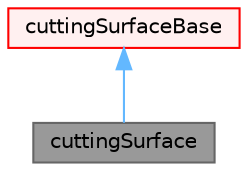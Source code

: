 digraph "cuttingSurface"
{
 // LATEX_PDF_SIZE
  bgcolor="transparent";
  edge [fontname=Helvetica,fontsize=10,labelfontname=Helvetica,labelfontsize=10];
  node [fontname=Helvetica,fontsize=10,shape=box,height=0.2,width=0.4];
  Node1 [id="Node000001",label="cuttingSurface",height=0.2,width=0.4,color="gray40", fillcolor="grey60", style="filled", fontcolor="black",tooltip="Constructs a cutting surface through a mesh."];
  Node2 -> Node1 [id="edge1_Node000001_Node000002",dir="back",color="steelblue1",style="solid",tooltip=" "];
  Node2 [id="Node000002",label="cuttingSurfaceBase",height=0.2,width=0.4,color="red", fillcolor="#FFF0F0", style="filled",URL="$classFoam_1_1cuttingSurfaceBase.html",tooltip="Base for creating a MeshedSurface by performing some type of cell cutting/intersection."];
}
